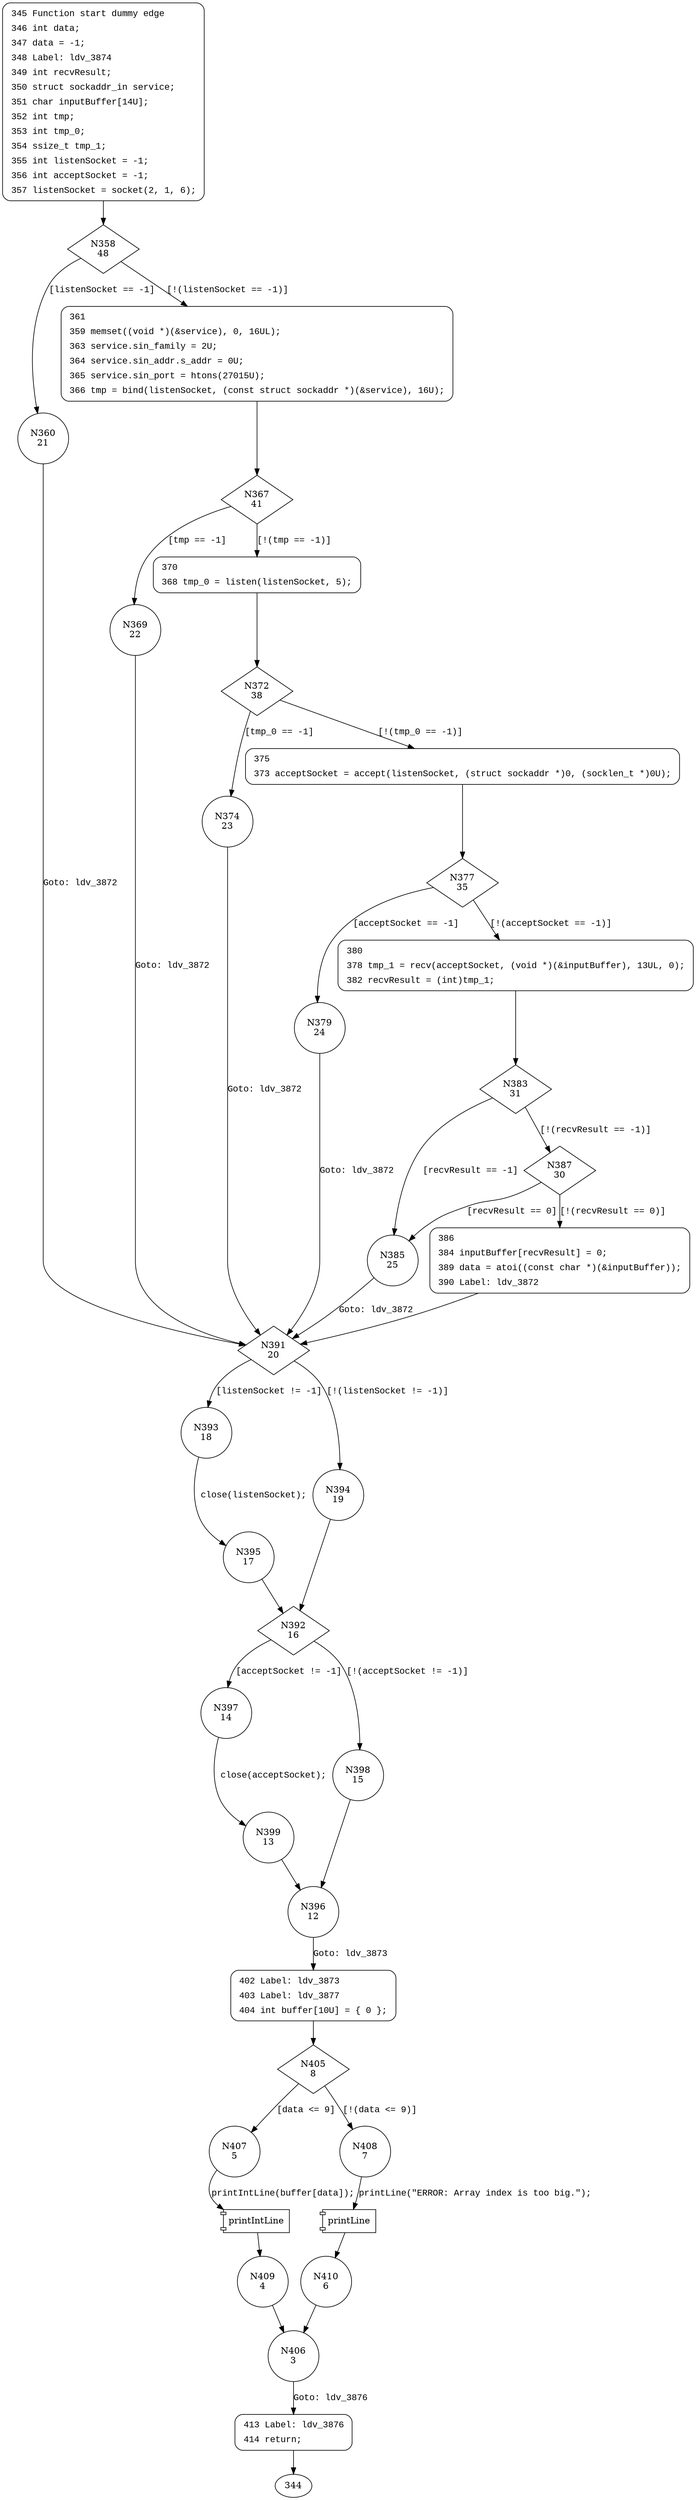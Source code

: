 digraph CWE127_Buffer_Underread__CWE839_listen_socket_16_bad {
358 [shape="diamond" label="N358\n48"]
360 [shape="circle" label="N360\n21"]
361 [shape="circle" label="N361\n47"]
367 [shape="diamond" label="N367\n41"]
369 [shape="circle" label="N369\n22"]
370 [shape="circle" label="N370\n40"]
372 [shape="diamond" label="N372\n38"]
374 [shape="circle" label="N374\n23"]
375 [shape="circle" label="N375\n37"]
377 [shape="diamond" label="N377\n35"]
379 [shape="circle" label="N379\n24"]
380 [shape="circle" label="N380\n34"]
383 [shape="diamond" label="N383\n31"]
385 [shape="circle" label="N385\n25"]
387 [shape="diamond" label="N387\n30"]
386 [shape="circle" label="N386\n29"]
391 [shape="diamond" label="N391\n20"]
393 [shape="circle" label="N393\n18"]
394 [shape="circle" label="N394\n19"]
392 [shape="diamond" label="N392\n16"]
397 [shape="circle" label="N397\n14"]
398 [shape="circle" label="N398\n15"]
396 [shape="circle" label="N396\n12"]
402 [shape="circle" label="N402\n11"]
405 [shape="diamond" label="N405\n8"]
407 [shape="circle" label="N407\n5"]
408 [shape="circle" label="N408\n7"]
410 [shape="circle" label="N410\n6"]
406 [shape="circle" label="N406\n3"]
413 [shape="circle" label="N413\n2"]
409 [shape="circle" label="N409\n4"]
399 [shape="circle" label="N399\n13"]
395 [shape="circle" label="N395\n17"]
345 [style="filled,bold" penwidth="1" fillcolor="white" fontname="Courier New" shape="Mrecord" label=<<table border="0" cellborder="0" cellpadding="3" bgcolor="white"><tr><td align="right">345</td><td align="left">Function start dummy edge</td></tr><tr><td align="right">346</td><td align="left">int data;</td></tr><tr><td align="right">347</td><td align="left">data = -1;</td></tr><tr><td align="right">348</td><td align="left">Label: ldv_3874</td></tr><tr><td align="right">349</td><td align="left">int recvResult;</td></tr><tr><td align="right">350</td><td align="left">struct sockaddr_in service;</td></tr><tr><td align="right">351</td><td align="left">char inputBuffer[14U];</td></tr><tr><td align="right">352</td><td align="left">int tmp;</td></tr><tr><td align="right">353</td><td align="left">int tmp_0;</td></tr><tr><td align="right">354</td><td align="left">ssize_t tmp_1;</td></tr><tr><td align="right">355</td><td align="left">int listenSocket = -1;</td></tr><tr><td align="right">356</td><td align="left">int acceptSocket = -1;</td></tr><tr><td align="right">357</td><td align="left">listenSocket = socket(2, 1, 6);</td></tr></table>>]
345 -> 358[label=""]
361 [style="filled,bold" penwidth="1" fillcolor="white" fontname="Courier New" shape="Mrecord" label=<<table border="0" cellborder="0" cellpadding="3" bgcolor="white"><tr><td align="right">361</td><td align="left"></td></tr><tr><td align="right">359</td><td align="left">memset((void *)(&amp;service), 0, 16UL);</td></tr><tr><td align="right">363</td><td align="left">service.sin_family = 2U;</td></tr><tr><td align="right">364</td><td align="left">service.sin_addr.s_addr = 0U;</td></tr><tr><td align="right">365</td><td align="left">service.sin_port = htons(27015U);</td></tr><tr><td align="right">366</td><td align="left">tmp = bind(listenSocket, (const struct sockaddr *)(&amp;service), 16U);</td></tr></table>>]
361 -> 367[label=""]
370 [style="filled,bold" penwidth="1" fillcolor="white" fontname="Courier New" shape="Mrecord" label=<<table border="0" cellborder="0" cellpadding="3" bgcolor="white"><tr><td align="right">370</td><td align="left"></td></tr><tr><td align="right">368</td><td align="left">tmp_0 = listen(listenSocket, 5);</td></tr></table>>]
370 -> 372[label=""]
375 [style="filled,bold" penwidth="1" fillcolor="white" fontname="Courier New" shape="Mrecord" label=<<table border="0" cellborder="0" cellpadding="3" bgcolor="white"><tr><td align="right">375</td><td align="left"></td></tr><tr><td align="right">373</td><td align="left">acceptSocket = accept(listenSocket, (struct sockaddr *)0, (socklen_t *)0U);</td></tr></table>>]
375 -> 377[label=""]
380 [style="filled,bold" penwidth="1" fillcolor="white" fontname="Courier New" shape="Mrecord" label=<<table border="0" cellborder="0" cellpadding="3" bgcolor="white"><tr><td align="right">380</td><td align="left"></td></tr><tr><td align="right">378</td><td align="left">tmp_1 = recv(acceptSocket, (void *)(&amp;inputBuffer), 13UL, 0);</td></tr><tr><td align="right">382</td><td align="left">recvResult = (int)tmp_1;</td></tr></table>>]
380 -> 383[label=""]
386 [style="filled,bold" penwidth="1" fillcolor="white" fontname="Courier New" shape="Mrecord" label=<<table border="0" cellborder="0" cellpadding="3" bgcolor="white"><tr><td align="right">386</td><td align="left"></td></tr><tr><td align="right">384</td><td align="left">inputBuffer[recvResult] = 0;</td></tr><tr><td align="right">389</td><td align="left">data = atoi((const char *)(&amp;inputBuffer));</td></tr><tr><td align="right">390</td><td align="left">Label: ldv_3872</td></tr></table>>]
386 -> 391[label=""]
402 [style="filled,bold" penwidth="1" fillcolor="white" fontname="Courier New" shape="Mrecord" label=<<table border="0" cellborder="0" cellpadding="3" bgcolor="white"><tr><td align="right">402</td><td align="left">Label: ldv_3873</td></tr><tr><td align="right">403</td><td align="left">Label: ldv_3877</td></tr><tr><td align="right">404</td><td align="left">int buffer[10U] = &#123; 0 &#125;;</td></tr></table>>]
402 -> 405[label=""]
413 [style="filled,bold" penwidth="1" fillcolor="white" fontname="Courier New" shape="Mrecord" label=<<table border="0" cellborder="0" cellpadding="3" bgcolor="white"><tr><td align="right">413</td><td align="left">Label: ldv_3876</td></tr><tr><td align="right">414</td><td align="left">return;</td></tr></table>>]
413 -> 344[label=""]
358 -> 360 [label="[listenSocket == -1]" fontname="Courier New"]
358 -> 361 [label="[!(listenSocket == -1)]" fontname="Courier New"]
367 -> 369 [label="[tmp == -1]" fontname="Courier New"]
367 -> 370 [label="[!(tmp == -1)]" fontname="Courier New"]
372 -> 374 [label="[tmp_0 == -1]" fontname="Courier New"]
372 -> 375 [label="[!(tmp_0 == -1)]" fontname="Courier New"]
377 -> 379 [label="[acceptSocket == -1]" fontname="Courier New"]
377 -> 380 [label="[!(acceptSocket == -1)]" fontname="Courier New"]
383 -> 385 [label="[recvResult == -1]" fontname="Courier New"]
383 -> 387 [label="[!(recvResult == -1)]" fontname="Courier New"]
387 -> 385 [label="[recvResult == 0]" fontname="Courier New"]
387 -> 386 [label="[!(recvResult == 0)]" fontname="Courier New"]
391 -> 393 [label="[listenSocket != -1]" fontname="Courier New"]
391 -> 394 [label="[!(listenSocket != -1)]" fontname="Courier New"]
392 -> 397 [label="[acceptSocket != -1]" fontname="Courier New"]
392 -> 398 [label="[!(acceptSocket != -1)]" fontname="Courier New"]
396 -> 402 [label="Goto: ldv_3873" fontname="Courier New"]
405 -> 407 [label="[data <= 9]" fontname="Courier New"]
405 -> 408 [label="[!(data <= 9)]" fontname="Courier New"]
100014 [shape="component" label="printLine"]
408 -> 100014 [label="printLine(\"ERROR: Array index is too big.\");" fontname="Courier New"]
100014 -> 410 [label="" fontname="Courier New"]
406 -> 413 [label="Goto: ldv_3876" fontname="Courier New"]
100015 [shape="component" label="printIntLine"]
407 -> 100015 [label="printIntLine(buffer[data]);" fontname="Courier New"]
100015 -> 409 [label="" fontname="Courier New"]
397 -> 399 [label="close(acceptSocket);" fontname="Courier New"]
393 -> 395 [label="close(listenSocket);" fontname="Courier New"]
385 -> 391 [label="Goto: ldv_3872" fontname="Courier New"]
374 -> 391 [label="Goto: ldv_3872" fontname="Courier New"]
360 -> 391 [label="Goto: ldv_3872" fontname="Courier New"]
394 -> 392 [label="" fontname="Courier New"]
398 -> 396 [label="" fontname="Courier New"]
410 -> 406 [label="" fontname="Courier New"]
409 -> 406 [label="" fontname="Courier New"]
399 -> 396 [label="" fontname="Courier New"]
395 -> 392 [label="" fontname="Courier New"]
379 -> 391 [label="Goto: ldv_3872" fontname="Courier New"]
369 -> 391 [label="Goto: ldv_3872" fontname="Courier New"]
}